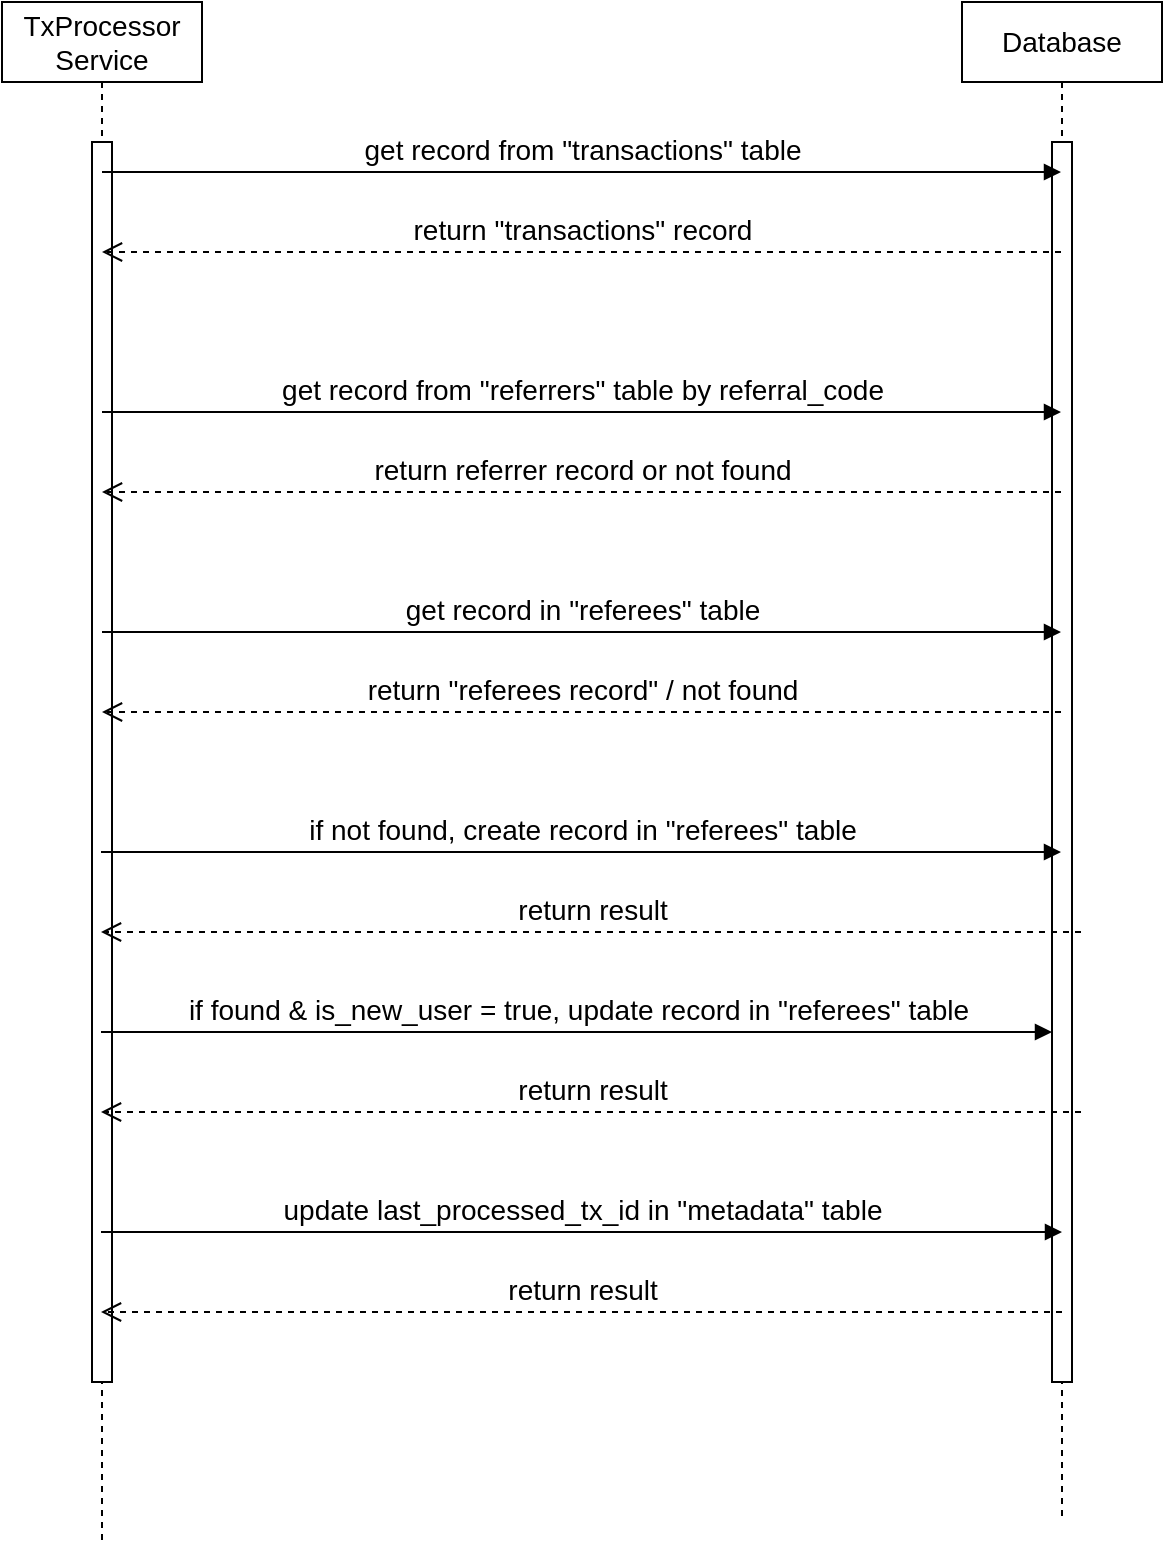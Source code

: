 <mxfile version="18.2.0" type="github">
  <diagram id="ZGwalyleYwvO8AtcDpwx" name="Page-1">
    <mxGraphModel dx="1426" dy="688" grid="1" gridSize="10" guides="1" tooltips="1" connect="1" arrows="1" fold="1" page="1" pageScale="1" pageWidth="850" pageHeight="1100" math="0" shadow="0">
      <root>
        <mxCell id="0" />
        <mxCell id="1" parent="0" />
        <mxCell id="bLqd7wcAviLybuqdrjyT-2" value="TxProcessor Service" style="shape=umlLifeline;perimeter=lifelinePerimeter;whiteSpace=wrap;html=1;container=1;collapsible=0;recursiveResize=0;outlineConnect=0;fontSize=14;" parent="1" vertex="1">
          <mxGeometry x="130" y="40" width="100" height="770" as="geometry" />
        </mxCell>
        <mxCell id="yjelwBxEfb2_AlvG7ZR6-1" value="" style="html=1;points=[];perimeter=orthogonalPerimeter;" parent="bLqd7wcAviLybuqdrjyT-2" vertex="1">
          <mxGeometry x="45" y="70" width="10" height="620" as="geometry" />
        </mxCell>
        <mxCell id="bLqd7wcAviLybuqdrjyT-3" value="Database" style="shape=umlLifeline;perimeter=lifelinePerimeter;whiteSpace=wrap;html=1;container=1;collapsible=0;recursiveResize=0;outlineConnect=0;fontSize=14;" parent="1" vertex="1">
          <mxGeometry x="610" y="40" width="100" height="760" as="geometry" />
        </mxCell>
        <mxCell id="yjelwBxEfb2_AlvG7ZR6-2" value="" style="html=1;points=[];perimeter=orthogonalPerimeter;" parent="bLqd7wcAviLybuqdrjyT-3" vertex="1">
          <mxGeometry x="45" y="70" width="10" height="620" as="geometry" />
        </mxCell>
        <mxCell id="nO6Zc1zocE9kOZCaSYr1-2" value="return referrer record or not found" style="html=1;verticalAlign=bottom;endArrow=open;dashed=1;endSize=8;rounded=0;fontSize=14;" parent="1" edge="1" target="bLqd7wcAviLybuqdrjyT-2">
          <mxGeometry relative="1" as="geometry">
            <mxPoint x="659.5" y="285" as="sourcePoint" />
            <mxPoint x="299.5" y="285" as="targetPoint" />
          </mxGeometry>
        </mxCell>
        <mxCell id="nO6Zc1zocE9kOZCaSYr1-4" value="get record from &quot;referrers&quot; table by referral_code" style="html=1;verticalAlign=bottom;endArrow=block;rounded=0;fontSize=14;" parent="1" edge="1" source="bLqd7wcAviLybuqdrjyT-2">
          <mxGeometry width="80" relative="1" as="geometry">
            <mxPoint x="299.5" y="245" as="sourcePoint" />
            <mxPoint x="659.5" y="245" as="targetPoint" />
          </mxGeometry>
        </mxCell>
        <mxCell id="nO6Zc1zocE9kOZCaSYr1-8" value="get record from &quot;transactions&quot; table" style="html=1;verticalAlign=bottom;endArrow=block;rounded=0;fontSize=14;" parent="1" edge="1" source="bLqd7wcAviLybuqdrjyT-2">
          <mxGeometry width="80" relative="1" as="geometry">
            <mxPoint x="299.5" y="125" as="sourcePoint" />
            <mxPoint x="659.5" y="125" as="targetPoint" />
          </mxGeometry>
        </mxCell>
        <mxCell id="nO6Zc1zocE9kOZCaSYr1-9" value="return &quot;transactions&quot; record" style="html=1;verticalAlign=bottom;endArrow=open;dashed=1;endSize=8;rounded=0;fontSize=14;" parent="1" edge="1" target="bLqd7wcAviLybuqdrjyT-2">
          <mxGeometry relative="1" as="geometry">
            <mxPoint x="659.5" y="165" as="sourcePoint" />
            <mxPoint x="299.5" y="165" as="targetPoint" />
          </mxGeometry>
        </mxCell>
        <mxCell id="nO6Zc1zocE9kOZCaSYr1-12" value="return &quot;referees record&quot; / not found" style="html=1;verticalAlign=bottom;endArrow=open;dashed=1;endSize=8;rounded=0;fontSize=14;" parent="1" edge="1" target="bLqd7wcAviLybuqdrjyT-2">
          <mxGeometry relative="1" as="geometry">
            <mxPoint x="659.5" y="395" as="sourcePoint" />
            <mxPoint x="299.5" y="395" as="targetPoint" />
          </mxGeometry>
        </mxCell>
        <mxCell id="nO6Zc1zocE9kOZCaSYr1-13" value="get record in &quot;referees&quot; table" style="html=1;verticalAlign=bottom;endArrow=block;rounded=0;fontSize=14;" parent="1" edge="1" source="bLqd7wcAviLybuqdrjyT-2">
          <mxGeometry width="80" relative="1" as="geometry">
            <mxPoint x="299.5" y="355" as="sourcePoint" />
            <mxPoint x="659.5" y="355" as="targetPoint" />
          </mxGeometry>
        </mxCell>
        <mxCell id="2E4g4A8_Lpb4jcUfFFSu-1" value="update last_processed_tx_id in &quot;metadata&quot; table" style="html=1;verticalAlign=bottom;endArrow=block;rounded=0;fontSize=14;" edge="1" parent="1">
          <mxGeometry width="80" relative="1" as="geometry">
            <mxPoint x="179.5" y="655" as="sourcePoint" />
            <mxPoint x="660" y="655" as="targetPoint" />
          </mxGeometry>
        </mxCell>
        <mxCell id="2E4g4A8_Lpb4jcUfFFSu-2" value="return result" style="html=1;verticalAlign=bottom;endArrow=open;dashed=1;endSize=8;rounded=0;fontSize=14;" edge="1" parent="1">
          <mxGeometry relative="1" as="geometry">
            <mxPoint x="660" y="695" as="sourcePoint" />
            <mxPoint x="179.5" y="695" as="targetPoint" />
          </mxGeometry>
        </mxCell>
        <mxCell id="2E4g4A8_Lpb4jcUfFFSu-3" value="if not found, create record in &quot;referees&quot; table" style="html=1;verticalAlign=bottom;endArrow=block;rounded=0;fontSize=14;" edge="1" parent="1" target="bLqd7wcAviLybuqdrjyT-3">
          <mxGeometry width="80" relative="1" as="geometry">
            <mxPoint x="179.5" y="465" as="sourcePoint" />
            <mxPoint x="669.5" y="465" as="targetPoint" />
          </mxGeometry>
        </mxCell>
        <mxCell id="2E4g4A8_Lpb4jcUfFFSu-4" value="return result" style="html=1;verticalAlign=bottom;endArrow=open;dashed=1;endSize=8;rounded=0;fontSize=14;" edge="1" parent="1">
          <mxGeometry relative="1" as="geometry">
            <mxPoint x="669.5" y="505" as="sourcePoint" />
            <mxPoint x="179.5" y="505" as="targetPoint" />
          </mxGeometry>
        </mxCell>
        <mxCell id="2E4g4A8_Lpb4jcUfFFSu-5" value="if found &amp;amp; is_new_user = true, update record in &quot;referees&quot; table" style="html=1;verticalAlign=bottom;endArrow=block;rounded=0;fontSize=14;" edge="1" parent="1" target="yjelwBxEfb2_AlvG7ZR6-2">
          <mxGeometry width="80" relative="1" as="geometry">
            <mxPoint x="179.5" y="555" as="sourcePoint" />
            <mxPoint x="669.5" y="555" as="targetPoint" />
          </mxGeometry>
        </mxCell>
        <mxCell id="2E4g4A8_Lpb4jcUfFFSu-6" value="return result" style="html=1;verticalAlign=bottom;endArrow=open;dashed=1;endSize=8;rounded=0;fontSize=14;" edge="1" parent="1">
          <mxGeometry relative="1" as="geometry">
            <mxPoint x="669.5" y="595" as="sourcePoint" />
            <mxPoint x="179.5" y="595" as="targetPoint" />
          </mxGeometry>
        </mxCell>
      </root>
    </mxGraphModel>
  </diagram>
</mxfile>
